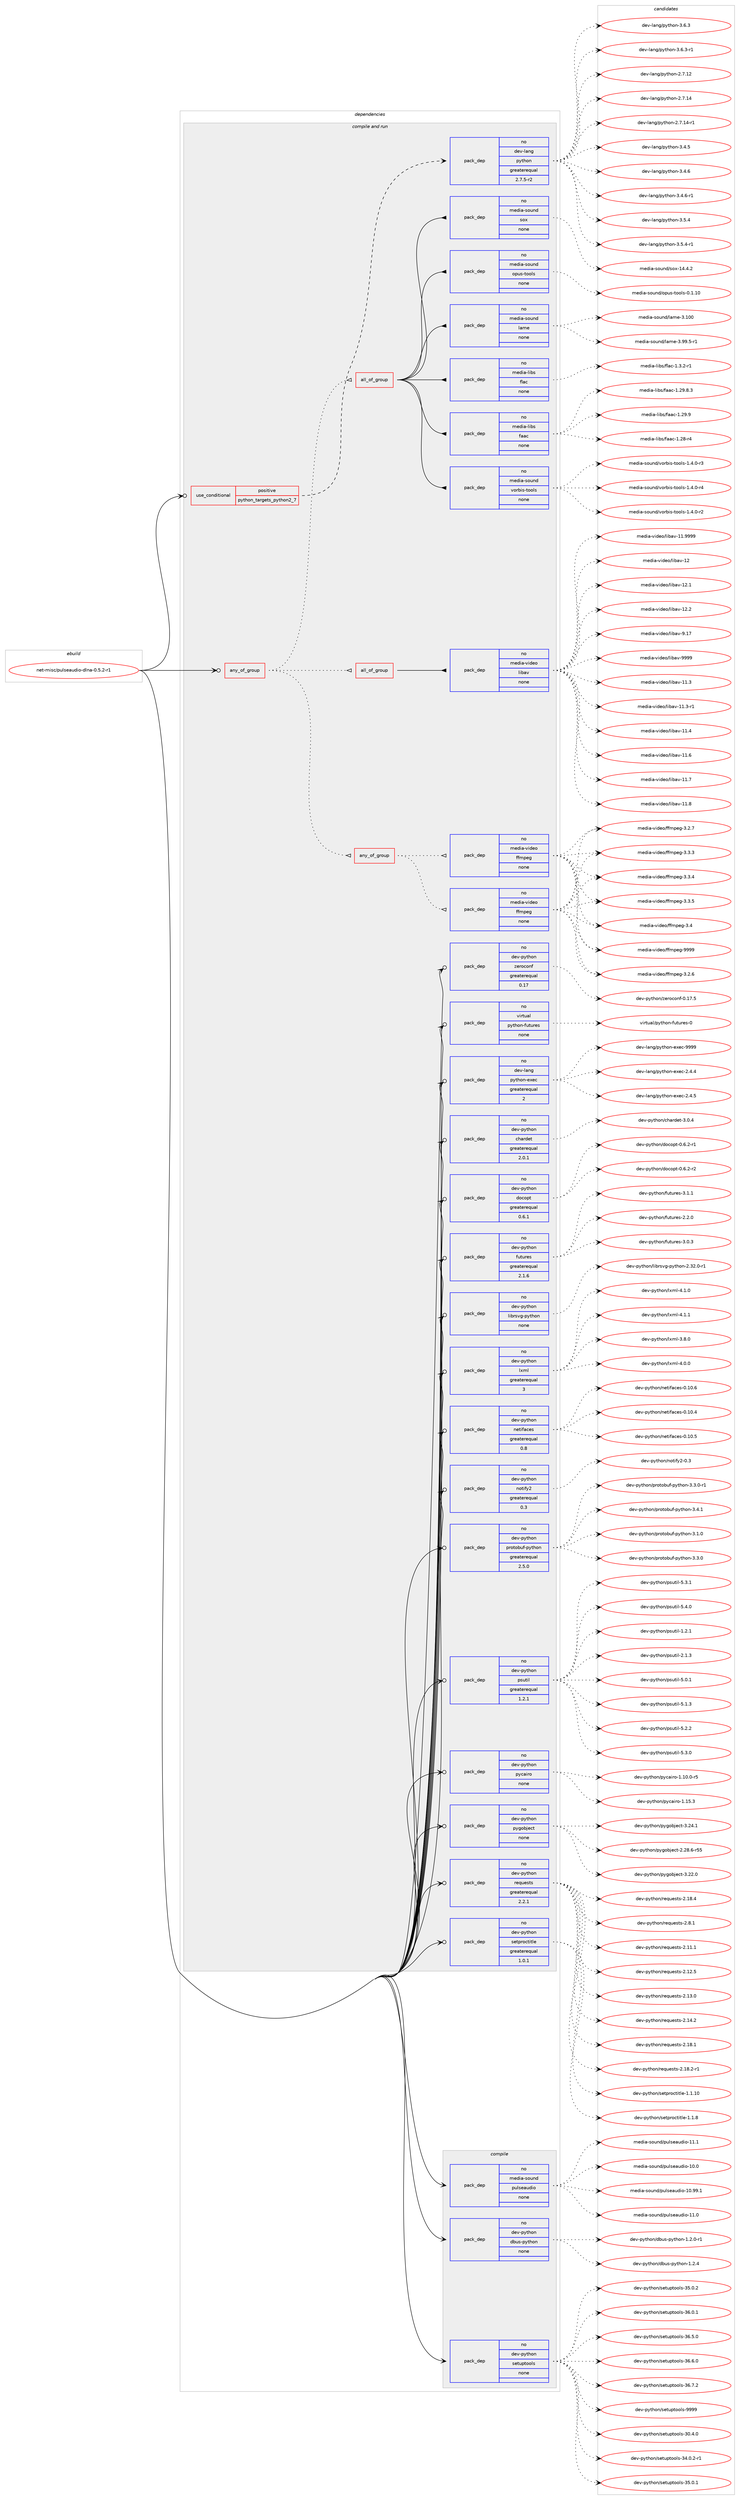digraph prolog {

# *************
# Graph options
# *************

newrank=true;
concentrate=true;
compound=true;
graph [rankdir=LR,fontname=Helvetica,fontsize=10,ranksep=1.5];#, ranksep=2.5, nodesep=0.2];
edge  [arrowhead=vee];
node  [fontname=Helvetica,fontsize=10];

# **********
# The ebuild
# **********

subgraph cluster_leftcol {
color=gray;
rank=same;
label=<<i>ebuild</i>>;
id [label="net-misc/pulseaudio-dlna-0.5.2-r1", color=red, width=4, href="../net-misc/pulseaudio-dlna-0.5.2-r1.svg"];
}

# ****************
# The dependencies
# ****************

subgraph cluster_midcol {
color=gray;
label=<<i>dependencies</i>>;
subgraph cluster_compile {
fillcolor="#eeeeee";
style=filled;
label=<<i>compile</i>>;
subgraph pack871 {
dependency1280 [label=<<TABLE BORDER="0" CELLBORDER="1" CELLSPACING="0" CELLPADDING="4" WIDTH="220"><TR><TD ROWSPAN="6" CELLPADDING="30">pack_dep</TD></TR><TR><TD WIDTH="110">no</TD></TR><TR><TD>dev-python</TD></TR><TR><TD>dbus-python</TD></TR><TR><TD>none</TD></TR><TR><TD></TD></TR></TABLE>>, shape=none, color=blue];
}
id:e -> dependency1280:w [weight=20,style="solid",arrowhead="vee"];
subgraph pack872 {
dependency1281 [label=<<TABLE BORDER="0" CELLBORDER="1" CELLSPACING="0" CELLPADDING="4" WIDTH="220"><TR><TD ROWSPAN="6" CELLPADDING="30">pack_dep</TD></TR><TR><TD WIDTH="110">no</TD></TR><TR><TD>dev-python</TD></TR><TR><TD>setuptools</TD></TR><TR><TD>none</TD></TR><TR><TD></TD></TR></TABLE>>, shape=none, color=blue];
}
id:e -> dependency1281:w [weight=20,style="solid",arrowhead="vee"];
subgraph pack873 {
dependency1282 [label=<<TABLE BORDER="0" CELLBORDER="1" CELLSPACING="0" CELLPADDING="4" WIDTH="220"><TR><TD ROWSPAN="6" CELLPADDING="30">pack_dep</TD></TR><TR><TD WIDTH="110">no</TD></TR><TR><TD>media-sound</TD></TR><TR><TD>pulseaudio</TD></TR><TR><TD>none</TD></TR><TR><TD></TD></TR></TABLE>>, shape=none, color=blue];
}
id:e -> dependency1282:w [weight=20,style="solid",arrowhead="vee"];
}
subgraph cluster_compileandrun {
fillcolor="#eeeeee";
style=filled;
label=<<i>compile and run</i>>;
subgraph any12 {
dependency1283 [label=<<TABLE BORDER="0" CELLBORDER="1" CELLSPACING="0" CELLPADDING="4"><TR><TD CELLPADDING="10">any_of_group</TD></TR></TABLE>>, shape=none, color=red];subgraph any13 {
dependency1284 [label=<<TABLE BORDER="0" CELLBORDER="1" CELLSPACING="0" CELLPADDING="4"><TR><TD CELLPADDING="10">any_of_group</TD></TR></TABLE>>, shape=none, color=red];subgraph pack874 {
dependency1285 [label=<<TABLE BORDER="0" CELLBORDER="1" CELLSPACING="0" CELLPADDING="4" WIDTH="220"><TR><TD ROWSPAN="6" CELLPADDING="30">pack_dep</TD></TR><TR><TD WIDTH="110">no</TD></TR><TR><TD>media-video</TD></TR><TR><TD>ffmpeg</TD></TR><TR><TD>none</TD></TR><TR><TD></TD></TR></TABLE>>, shape=none, color=blue];
}
dependency1284:e -> dependency1285:w [weight=20,style="dotted",arrowhead="oinv"];
subgraph pack875 {
dependency1286 [label=<<TABLE BORDER="0" CELLBORDER="1" CELLSPACING="0" CELLPADDING="4" WIDTH="220"><TR><TD ROWSPAN="6" CELLPADDING="30">pack_dep</TD></TR><TR><TD WIDTH="110">no</TD></TR><TR><TD>media-video</TD></TR><TR><TD>ffmpeg</TD></TR><TR><TD>none</TD></TR><TR><TD></TD></TR></TABLE>>, shape=none, color=blue];
}
dependency1284:e -> dependency1286:w [weight=20,style="dotted",arrowhead="oinv"];
}
dependency1283:e -> dependency1284:w [weight=20,style="dotted",arrowhead="oinv"];
subgraph all1 {
dependency1287 [label=<<TABLE BORDER="0" CELLBORDER="1" CELLSPACING="0" CELLPADDING="4"><TR><TD CELLPADDING="10">all_of_group</TD></TR></TABLE>>, shape=none, color=red];subgraph pack876 {
dependency1288 [label=<<TABLE BORDER="0" CELLBORDER="1" CELLSPACING="0" CELLPADDING="4" WIDTH="220"><TR><TD ROWSPAN="6" CELLPADDING="30">pack_dep</TD></TR><TR><TD WIDTH="110">no</TD></TR><TR><TD>media-video</TD></TR><TR><TD>libav</TD></TR><TR><TD>none</TD></TR><TR><TD></TD></TR></TABLE>>, shape=none, color=blue];
}
dependency1287:e -> dependency1288:w [weight=20,style="solid",arrowhead="inv"];
}
dependency1283:e -> dependency1287:w [weight=20,style="dotted",arrowhead="oinv"];
subgraph all2 {
dependency1289 [label=<<TABLE BORDER="0" CELLBORDER="1" CELLSPACING="0" CELLPADDING="4"><TR><TD CELLPADDING="10">all_of_group</TD></TR></TABLE>>, shape=none, color=red];subgraph pack877 {
dependency1290 [label=<<TABLE BORDER="0" CELLBORDER="1" CELLSPACING="0" CELLPADDING="4" WIDTH="220"><TR><TD ROWSPAN="6" CELLPADDING="30">pack_dep</TD></TR><TR><TD WIDTH="110">no</TD></TR><TR><TD>media-libs</TD></TR><TR><TD>faac</TD></TR><TR><TD>none</TD></TR><TR><TD></TD></TR></TABLE>>, shape=none, color=blue];
}
dependency1289:e -> dependency1290:w [weight=20,style="solid",arrowhead="inv"];
subgraph pack878 {
dependency1291 [label=<<TABLE BORDER="0" CELLBORDER="1" CELLSPACING="0" CELLPADDING="4" WIDTH="220"><TR><TD ROWSPAN="6" CELLPADDING="30">pack_dep</TD></TR><TR><TD WIDTH="110">no</TD></TR><TR><TD>media-libs</TD></TR><TR><TD>flac</TD></TR><TR><TD>none</TD></TR><TR><TD></TD></TR></TABLE>>, shape=none, color=blue];
}
dependency1289:e -> dependency1291:w [weight=20,style="solid",arrowhead="inv"];
subgraph pack879 {
dependency1292 [label=<<TABLE BORDER="0" CELLBORDER="1" CELLSPACING="0" CELLPADDING="4" WIDTH="220"><TR><TD ROWSPAN="6" CELLPADDING="30">pack_dep</TD></TR><TR><TD WIDTH="110">no</TD></TR><TR><TD>media-sound</TD></TR><TR><TD>lame</TD></TR><TR><TD>none</TD></TR><TR><TD></TD></TR></TABLE>>, shape=none, color=blue];
}
dependency1289:e -> dependency1292:w [weight=20,style="solid",arrowhead="inv"];
subgraph pack880 {
dependency1293 [label=<<TABLE BORDER="0" CELLBORDER="1" CELLSPACING="0" CELLPADDING="4" WIDTH="220"><TR><TD ROWSPAN="6" CELLPADDING="30">pack_dep</TD></TR><TR><TD WIDTH="110">no</TD></TR><TR><TD>media-sound</TD></TR><TR><TD>opus-tools</TD></TR><TR><TD>none</TD></TR><TR><TD></TD></TR></TABLE>>, shape=none, color=blue];
}
dependency1289:e -> dependency1293:w [weight=20,style="solid",arrowhead="inv"];
subgraph pack881 {
dependency1294 [label=<<TABLE BORDER="0" CELLBORDER="1" CELLSPACING="0" CELLPADDING="4" WIDTH="220"><TR><TD ROWSPAN="6" CELLPADDING="30">pack_dep</TD></TR><TR><TD WIDTH="110">no</TD></TR><TR><TD>media-sound</TD></TR><TR><TD>sox</TD></TR><TR><TD>none</TD></TR><TR><TD></TD></TR></TABLE>>, shape=none, color=blue];
}
dependency1289:e -> dependency1294:w [weight=20,style="solid",arrowhead="inv"];
subgraph pack882 {
dependency1295 [label=<<TABLE BORDER="0" CELLBORDER="1" CELLSPACING="0" CELLPADDING="4" WIDTH="220"><TR><TD ROWSPAN="6" CELLPADDING="30">pack_dep</TD></TR><TR><TD WIDTH="110">no</TD></TR><TR><TD>media-sound</TD></TR><TR><TD>vorbis-tools</TD></TR><TR><TD>none</TD></TR><TR><TD></TD></TR></TABLE>>, shape=none, color=blue];
}
dependency1289:e -> dependency1295:w [weight=20,style="solid",arrowhead="inv"];
}
dependency1283:e -> dependency1289:w [weight=20,style="dotted",arrowhead="oinv"];
}
id:e -> dependency1283:w [weight=20,style="solid",arrowhead="odotvee"];
subgraph cond399 {
dependency1296 [label=<<TABLE BORDER="0" CELLBORDER="1" CELLSPACING="0" CELLPADDING="4"><TR><TD ROWSPAN="3" CELLPADDING="10">use_conditional</TD></TR><TR><TD>positive</TD></TR><TR><TD>python_targets_python2_7</TD></TR></TABLE>>, shape=none, color=red];
subgraph pack883 {
dependency1297 [label=<<TABLE BORDER="0" CELLBORDER="1" CELLSPACING="0" CELLPADDING="4" WIDTH="220"><TR><TD ROWSPAN="6" CELLPADDING="30">pack_dep</TD></TR><TR><TD WIDTH="110">no</TD></TR><TR><TD>dev-lang</TD></TR><TR><TD>python</TD></TR><TR><TD>greaterequal</TD></TR><TR><TD>2.7.5-r2</TD></TR></TABLE>>, shape=none, color=blue];
}
dependency1296:e -> dependency1297:w [weight=20,style="dashed",arrowhead="vee"];
}
id:e -> dependency1296:w [weight=20,style="solid",arrowhead="odotvee"];
subgraph pack884 {
dependency1298 [label=<<TABLE BORDER="0" CELLBORDER="1" CELLSPACING="0" CELLPADDING="4" WIDTH="220"><TR><TD ROWSPAN="6" CELLPADDING="30">pack_dep</TD></TR><TR><TD WIDTH="110">no</TD></TR><TR><TD>dev-lang</TD></TR><TR><TD>python-exec</TD></TR><TR><TD>greaterequal</TD></TR><TR><TD>2</TD></TR></TABLE>>, shape=none, color=blue];
}
id:e -> dependency1298:w [weight=20,style="solid",arrowhead="odotvee"];
subgraph pack885 {
dependency1299 [label=<<TABLE BORDER="0" CELLBORDER="1" CELLSPACING="0" CELLPADDING="4" WIDTH="220"><TR><TD ROWSPAN="6" CELLPADDING="30">pack_dep</TD></TR><TR><TD WIDTH="110">no</TD></TR><TR><TD>dev-python</TD></TR><TR><TD>chardet</TD></TR><TR><TD>greaterequal</TD></TR><TR><TD>2.0.1</TD></TR></TABLE>>, shape=none, color=blue];
}
id:e -> dependency1299:w [weight=20,style="solid",arrowhead="odotvee"];
subgraph pack886 {
dependency1300 [label=<<TABLE BORDER="0" CELLBORDER="1" CELLSPACING="0" CELLPADDING="4" WIDTH="220"><TR><TD ROWSPAN="6" CELLPADDING="30">pack_dep</TD></TR><TR><TD WIDTH="110">no</TD></TR><TR><TD>dev-python</TD></TR><TR><TD>docopt</TD></TR><TR><TD>greaterequal</TD></TR><TR><TD>0.6.1</TD></TR></TABLE>>, shape=none, color=blue];
}
id:e -> dependency1300:w [weight=20,style="solid",arrowhead="odotvee"];
subgraph pack887 {
dependency1301 [label=<<TABLE BORDER="0" CELLBORDER="1" CELLSPACING="0" CELLPADDING="4" WIDTH="220"><TR><TD ROWSPAN="6" CELLPADDING="30">pack_dep</TD></TR><TR><TD WIDTH="110">no</TD></TR><TR><TD>dev-python</TD></TR><TR><TD>futures</TD></TR><TR><TD>greaterequal</TD></TR><TR><TD>2.1.6</TD></TR></TABLE>>, shape=none, color=blue];
}
id:e -> dependency1301:w [weight=20,style="solid",arrowhead="odotvee"];
subgraph pack888 {
dependency1302 [label=<<TABLE BORDER="0" CELLBORDER="1" CELLSPACING="0" CELLPADDING="4" WIDTH="220"><TR><TD ROWSPAN="6" CELLPADDING="30">pack_dep</TD></TR><TR><TD WIDTH="110">no</TD></TR><TR><TD>dev-python</TD></TR><TR><TD>librsvg-python</TD></TR><TR><TD>none</TD></TR><TR><TD></TD></TR></TABLE>>, shape=none, color=blue];
}
id:e -> dependency1302:w [weight=20,style="solid",arrowhead="odotvee"];
subgraph pack889 {
dependency1303 [label=<<TABLE BORDER="0" CELLBORDER="1" CELLSPACING="0" CELLPADDING="4" WIDTH="220"><TR><TD ROWSPAN="6" CELLPADDING="30">pack_dep</TD></TR><TR><TD WIDTH="110">no</TD></TR><TR><TD>dev-python</TD></TR><TR><TD>lxml</TD></TR><TR><TD>greaterequal</TD></TR><TR><TD>3</TD></TR></TABLE>>, shape=none, color=blue];
}
id:e -> dependency1303:w [weight=20,style="solid",arrowhead="odotvee"];
subgraph pack890 {
dependency1304 [label=<<TABLE BORDER="0" CELLBORDER="1" CELLSPACING="0" CELLPADDING="4" WIDTH="220"><TR><TD ROWSPAN="6" CELLPADDING="30">pack_dep</TD></TR><TR><TD WIDTH="110">no</TD></TR><TR><TD>dev-python</TD></TR><TR><TD>netifaces</TD></TR><TR><TD>greaterequal</TD></TR><TR><TD>0.8</TD></TR></TABLE>>, shape=none, color=blue];
}
id:e -> dependency1304:w [weight=20,style="solid",arrowhead="odotvee"];
subgraph pack891 {
dependency1305 [label=<<TABLE BORDER="0" CELLBORDER="1" CELLSPACING="0" CELLPADDING="4" WIDTH="220"><TR><TD ROWSPAN="6" CELLPADDING="30">pack_dep</TD></TR><TR><TD WIDTH="110">no</TD></TR><TR><TD>dev-python</TD></TR><TR><TD>notify2</TD></TR><TR><TD>greaterequal</TD></TR><TR><TD>0.3</TD></TR></TABLE>>, shape=none, color=blue];
}
id:e -> dependency1305:w [weight=20,style="solid",arrowhead="odotvee"];
subgraph pack892 {
dependency1306 [label=<<TABLE BORDER="0" CELLBORDER="1" CELLSPACING="0" CELLPADDING="4" WIDTH="220"><TR><TD ROWSPAN="6" CELLPADDING="30">pack_dep</TD></TR><TR><TD WIDTH="110">no</TD></TR><TR><TD>dev-python</TD></TR><TR><TD>protobuf-python</TD></TR><TR><TD>greaterequal</TD></TR><TR><TD>2.5.0</TD></TR></TABLE>>, shape=none, color=blue];
}
id:e -> dependency1306:w [weight=20,style="solid",arrowhead="odotvee"];
subgraph pack893 {
dependency1307 [label=<<TABLE BORDER="0" CELLBORDER="1" CELLSPACING="0" CELLPADDING="4" WIDTH="220"><TR><TD ROWSPAN="6" CELLPADDING="30">pack_dep</TD></TR><TR><TD WIDTH="110">no</TD></TR><TR><TD>dev-python</TD></TR><TR><TD>psutil</TD></TR><TR><TD>greaterequal</TD></TR><TR><TD>1.2.1</TD></TR></TABLE>>, shape=none, color=blue];
}
id:e -> dependency1307:w [weight=20,style="solid",arrowhead="odotvee"];
subgraph pack894 {
dependency1308 [label=<<TABLE BORDER="0" CELLBORDER="1" CELLSPACING="0" CELLPADDING="4" WIDTH="220"><TR><TD ROWSPAN="6" CELLPADDING="30">pack_dep</TD></TR><TR><TD WIDTH="110">no</TD></TR><TR><TD>dev-python</TD></TR><TR><TD>pycairo</TD></TR><TR><TD>none</TD></TR><TR><TD></TD></TR></TABLE>>, shape=none, color=blue];
}
id:e -> dependency1308:w [weight=20,style="solid",arrowhead="odotvee"];
subgraph pack895 {
dependency1309 [label=<<TABLE BORDER="0" CELLBORDER="1" CELLSPACING="0" CELLPADDING="4" WIDTH="220"><TR><TD ROWSPAN="6" CELLPADDING="30">pack_dep</TD></TR><TR><TD WIDTH="110">no</TD></TR><TR><TD>dev-python</TD></TR><TR><TD>pygobject</TD></TR><TR><TD>none</TD></TR><TR><TD></TD></TR></TABLE>>, shape=none, color=blue];
}
id:e -> dependency1309:w [weight=20,style="solid",arrowhead="odotvee"];
subgraph pack896 {
dependency1310 [label=<<TABLE BORDER="0" CELLBORDER="1" CELLSPACING="0" CELLPADDING="4" WIDTH="220"><TR><TD ROWSPAN="6" CELLPADDING="30">pack_dep</TD></TR><TR><TD WIDTH="110">no</TD></TR><TR><TD>dev-python</TD></TR><TR><TD>requests</TD></TR><TR><TD>greaterequal</TD></TR><TR><TD>2.2.1</TD></TR></TABLE>>, shape=none, color=blue];
}
id:e -> dependency1310:w [weight=20,style="solid",arrowhead="odotvee"];
subgraph pack897 {
dependency1311 [label=<<TABLE BORDER="0" CELLBORDER="1" CELLSPACING="0" CELLPADDING="4" WIDTH="220"><TR><TD ROWSPAN="6" CELLPADDING="30">pack_dep</TD></TR><TR><TD WIDTH="110">no</TD></TR><TR><TD>dev-python</TD></TR><TR><TD>setproctitle</TD></TR><TR><TD>greaterequal</TD></TR><TR><TD>1.0.1</TD></TR></TABLE>>, shape=none, color=blue];
}
id:e -> dependency1311:w [weight=20,style="solid",arrowhead="odotvee"];
subgraph pack898 {
dependency1312 [label=<<TABLE BORDER="0" CELLBORDER="1" CELLSPACING="0" CELLPADDING="4" WIDTH="220"><TR><TD ROWSPAN="6" CELLPADDING="30">pack_dep</TD></TR><TR><TD WIDTH="110">no</TD></TR><TR><TD>dev-python</TD></TR><TR><TD>zeroconf</TD></TR><TR><TD>greaterequal</TD></TR><TR><TD>0.17</TD></TR></TABLE>>, shape=none, color=blue];
}
id:e -> dependency1312:w [weight=20,style="solid",arrowhead="odotvee"];
subgraph pack899 {
dependency1313 [label=<<TABLE BORDER="0" CELLBORDER="1" CELLSPACING="0" CELLPADDING="4" WIDTH="220"><TR><TD ROWSPAN="6" CELLPADDING="30">pack_dep</TD></TR><TR><TD WIDTH="110">no</TD></TR><TR><TD>virtual</TD></TR><TR><TD>python-futures</TD></TR><TR><TD>none</TD></TR><TR><TD></TD></TR></TABLE>>, shape=none, color=blue];
}
id:e -> dependency1313:w [weight=20,style="solid",arrowhead="odotvee"];
}
subgraph cluster_run {
fillcolor="#eeeeee";
style=filled;
label=<<i>run</i>>;
}
}

# **************
# The candidates
# **************

subgraph cluster_choices {
rank=same;
color=gray;
label=<<i>candidates</i>>;

subgraph choice871 {
color=black;
nodesep=1;
choice100101118451121211161041111104710098117115451121211161041111104549465046484511449 [label="dev-python/dbus-python-1.2.0-r1", color=red, width=4,href="../dev-python/dbus-python-1.2.0-r1.svg"];
choice10010111845112121116104111110471009811711545112121116104111110454946504652 [label="dev-python/dbus-python-1.2.4", color=red, width=4,href="../dev-python/dbus-python-1.2.4.svg"];
dependency1280:e -> choice100101118451121211161041111104710098117115451121211161041111104549465046484511449:w [style=dotted,weight="100"];
dependency1280:e -> choice10010111845112121116104111110471009811711545112121116104111110454946504652:w [style=dotted,weight="100"];
}
subgraph choice872 {
color=black;
nodesep=1;
choice100101118451121211161041111104711510111611711211611111110811545514846524648 [label="dev-python/setuptools-30.4.0", color=red, width=4,href="../dev-python/setuptools-30.4.0.svg"];
choice1001011184511212111610411111047115101116117112116111111108115455152464846504511449 [label="dev-python/setuptools-34.0.2-r1", color=red, width=4,href="../dev-python/setuptools-34.0.2-r1.svg"];
choice100101118451121211161041111104711510111611711211611111110811545515346484649 [label="dev-python/setuptools-35.0.1", color=red, width=4,href="../dev-python/setuptools-35.0.1.svg"];
choice100101118451121211161041111104711510111611711211611111110811545515346484650 [label="dev-python/setuptools-35.0.2", color=red, width=4,href="../dev-python/setuptools-35.0.2.svg"];
choice100101118451121211161041111104711510111611711211611111110811545515446484649 [label="dev-python/setuptools-36.0.1", color=red, width=4,href="../dev-python/setuptools-36.0.1.svg"];
choice100101118451121211161041111104711510111611711211611111110811545515446534648 [label="dev-python/setuptools-36.5.0", color=red, width=4,href="../dev-python/setuptools-36.5.0.svg"];
choice100101118451121211161041111104711510111611711211611111110811545515446544648 [label="dev-python/setuptools-36.6.0", color=red, width=4,href="../dev-python/setuptools-36.6.0.svg"];
choice100101118451121211161041111104711510111611711211611111110811545515446554650 [label="dev-python/setuptools-36.7.2", color=red, width=4,href="../dev-python/setuptools-36.7.2.svg"];
choice10010111845112121116104111110471151011161171121161111111081154557575757 [label="dev-python/setuptools-9999", color=red, width=4,href="../dev-python/setuptools-9999.svg"];
dependency1281:e -> choice100101118451121211161041111104711510111611711211611111110811545514846524648:w [style=dotted,weight="100"];
dependency1281:e -> choice1001011184511212111610411111047115101116117112116111111108115455152464846504511449:w [style=dotted,weight="100"];
dependency1281:e -> choice100101118451121211161041111104711510111611711211611111110811545515346484649:w [style=dotted,weight="100"];
dependency1281:e -> choice100101118451121211161041111104711510111611711211611111110811545515346484650:w [style=dotted,weight="100"];
dependency1281:e -> choice100101118451121211161041111104711510111611711211611111110811545515446484649:w [style=dotted,weight="100"];
dependency1281:e -> choice100101118451121211161041111104711510111611711211611111110811545515446534648:w [style=dotted,weight="100"];
dependency1281:e -> choice100101118451121211161041111104711510111611711211611111110811545515446544648:w [style=dotted,weight="100"];
dependency1281:e -> choice100101118451121211161041111104711510111611711211611111110811545515446554650:w [style=dotted,weight="100"];
dependency1281:e -> choice10010111845112121116104111110471151011161171121161111111081154557575757:w [style=dotted,weight="100"];
}
subgraph choice873 {
color=black;
nodesep=1;
choice109101100105974511511111711010047112117108115101971171001051114549484648 [label="media-sound/pulseaudio-10.0", color=red, width=4,href="../media-sound/pulseaudio-10.0.svg"];
choice109101100105974511511111711010047112117108115101971171001051114549484657574649 [label="media-sound/pulseaudio-10.99.1", color=red, width=4,href="../media-sound/pulseaudio-10.99.1.svg"];
choice109101100105974511511111711010047112117108115101971171001051114549494648 [label="media-sound/pulseaudio-11.0", color=red, width=4,href="../media-sound/pulseaudio-11.0.svg"];
choice109101100105974511511111711010047112117108115101971171001051114549494649 [label="media-sound/pulseaudio-11.1", color=red, width=4,href="../media-sound/pulseaudio-11.1.svg"];
dependency1282:e -> choice109101100105974511511111711010047112117108115101971171001051114549484648:w [style=dotted,weight="100"];
dependency1282:e -> choice109101100105974511511111711010047112117108115101971171001051114549484657574649:w [style=dotted,weight="100"];
dependency1282:e -> choice109101100105974511511111711010047112117108115101971171001051114549494648:w [style=dotted,weight="100"];
dependency1282:e -> choice109101100105974511511111711010047112117108115101971171001051114549494649:w [style=dotted,weight="100"];
}
subgraph choice874 {
color=black;
nodesep=1;
choice109101100105974511810510010111147102102109112101103455146504654 [label="media-video/ffmpeg-3.2.6", color=red, width=4,href="../media-video/ffmpeg-3.2.6.svg"];
choice109101100105974511810510010111147102102109112101103455146504655 [label="media-video/ffmpeg-3.2.7", color=red, width=4,href="../media-video/ffmpeg-3.2.7.svg"];
choice109101100105974511810510010111147102102109112101103455146514651 [label="media-video/ffmpeg-3.3.3", color=red, width=4,href="../media-video/ffmpeg-3.3.3.svg"];
choice109101100105974511810510010111147102102109112101103455146514652 [label="media-video/ffmpeg-3.3.4", color=red, width=4,href="../media-video/ffmpeg-3.3.4.svg"];
choice109101100105974511810510010111147102102109112101103455146514653 [label="media-video/ffmpeg-3.3.5", color=red, width=4,href="../media-video/ffmpeg-3.3.5.svg"];
choice10910110010597451181051001011114710210210911210110345514652 [label="media-video/ffmpeg-3.4", color=red, width=4,href="../media-video/ffmpeg-3.4.svg"];
choice1091011001059745118105100101111471021021091121011034557575757 [label="media-video/ffmpeg-9999", color=red, width=4,href="../media-video/ffmpeg-9999.svg"];
dependency1285:e -> choice109101100105974511810510010111147102102109112101103455146504654:w [style=dotted,weight="100"];
dependency1285:e -> choice109101100105974511810510010111147102102109112101103455146504655:w [style=dotted,weight="100"];
dependency1285:e -> choice109101100105974511810510010111147102102109112101103455146514651:w [style=dotted,weight="100"];
dependency1285:e -> choice109101100105974511810510010111147102102109112101103455146514652:w [style=dotted,weight="100"];
dependency1285:e -> choice109101100105974511810510010111147102102109112101103455146514653:w [style=dotted,weight="100"];
dependency1285:e -> choice10910110010597451181051001011114710210210911210110345514652:w [style=dotted,weight="100"];
dependency1285:e -> choice1091011001059745118105100101111471021021091121011034557575757:w [style=dotted,weight="100"];
}
subgraph choice875 {
color=black;
nodesep=1;
choice109101100105974511810510010111147102102109112101103455146504654 [label="media-video/ffmpeg-3.2.6", color=red, width=4,href="../media-video/ffmpeg-3.2.6.svg"];
choice109101100105974511810510010111147102102109112101103455146504655 [label="media-video/ffmpeg-3.2.7", color=red, width=4,href="../media-video/ffmpeg-3.2.7.svg"];
choice109101100105974511810510010111147102102109112101103455146514651 [label="media-video/ffmpeg-3.3.3", color=red, width=4,href="../media-video/ffmpeg-3.3.3.svg"];
choice109101100105974511810510010111147102102109112101103455146514652 [label="media-video/ffmpeg-3.3.4", color=red, width=4,href="../media-video/ffmpeg-3.3.4.svg"];
choice109101100105974511810510010111147102102109112101103455146514653 [label="media-video/ffmpeg-3.3.5", color=red, width=4,href="../media-video/ffmpeg-3.3.5.svg"];
choice10910110010597451181051001011114710210210911210110345514652 [label="media-video/ffmpeg-3.4", color=red, width=4,href="../media-video/ffmpeg-3.4.svg"];
choice1091011001059745118105100101111471021021091121011034557575757 [label="media-video/ffmpeg-9999", color=red, width=4,href="../media-video/ffmpeg-9999.svg"];
dependency1286:e -> choice109101100105974511810510010111147102102109112101103455146504654:w [style=dotted,weight="100"];
dependency1286:e -> choice109101100105974511810510010111147102102109112101103455146504655:w [style=dotted,weight="100"];
dependency1286:e -> choice109101100105974511810510010111147102102109112101103455146514651:w [style=dotted,weight="100"];
dependency1286:e -> choice109101100105974511810510010111147102102109112101103455146514652:w [style=dotted,weight="100"];
dependency1286:e -> choice109101100105974511810510010111147102102109112101103455146514653:w [style=dotted,weight="100"];
dependency1286:e -> choice10910110010597451181051001011114710210210911210110345514652:w [style=dotted,weight="100"];
dependency1286:e -> choice1091011001059745118105100101111471021021091121011034557575757:w [style=dotted,weight="100"];
}
subgraph choice876 {
color=black;
nodesep=1;
choice10910110010597451181051001011114710810598971184549494651 [label="media-video/libav-11.3", color=red, width=4,href="../media-video/libav-11.3.svg"];
choice109101100105974511810510010111147108105989711845494946514511449 [label="media-video/libav-11.3-r1", color=red, width=4,href="../media-video/libav-11.3-r1.svg"];
choice10910110010597451181051001011114710810598971184549494652 [label="media-video/libav-11.4", color=red, width=4,href="../media-video/libav-11.4.svg"];
choice10910110010597451181051001011114710810598971184549494654 [label="media-video/libav-11.6", color=red, width=4,href="../media-video/libav-11.6.svg"];
choice10910110010597451181051001011114710810598971184549494655 [label="media-video/libav-11.7", color=red, width=4,href="../media-video/libav-11.7.svg"];
choice10910110010597451181051001011114710810598971184549494656 [label="media-video/libav-11.8", color=red, width=4,href="../media-video/libav-11.8.svg"];
choice10910110010597451181051001011114710810598971184549494657575757 [label="media-video/libav-11.9999", color=red, width=4,href="../media-video/libav-11.9999.svg"];
choice1091011001059745118105100101111471081059897118454950 [label="media-video/libav-12", color=red, width=4,href="../media-video/libav-12.svg"];
choice10910110010597451181051001011114710810598971184549504649 [label="media-video/libav-12.1", color=red, width=4,href="../media-video/libav-12.1.svg"];
choice10910110010597451181051001011114710810598971184549504650 [label="media-video/libav-12.2", color=red, width=4,href="../media-video/libav-12.2.svg"];
choice10910110010597451181051001011114710810598971184557464955 [label="media-video/libav-9.17", color=red, width=4,href="../media-video/libav-9.17.svg"];
choice10910110010597451181051001011114710810598971184557575757 [label="media-video/libav-9999", color=red, width=4,href="../media-video/libav-9999.svg"];
dependency1288:e -> choice10910110010597451181051001011114710810598971184549494651:w [style=dotted,weight="100"];
dependency1288:e -> choice109101100105974511810510010111147108105989711845494946514511449:w [style=dotted,weight="100"];
dependency1288:e -> choice10910110010597451181051001011114710810598971184549494652:w [style=dotted,weight="100"];
dependency1288:e -> choice10910110010597451181051001011114710810598971184549494654:w [style=dotted,weight="100"];
dependency1288:e -> choice10910110010597451181051001011114710810598971184549494655:w [style=dotted,weight="100"];
dependency1288:e -> choice10910110010597451181051001011114710810598971184549494656:w [style=dotted,weight="100"];
dependency1288:e -> choice10910110010597451181051001011114710810598971184549494657575757:w [style=dotted,weight="100"];
dependency1288:e -> choice1091011001059745118105100101111471081059897118454950:w [style=dotted,weight="100"];
dependency1288:e -> choice10910110010597451181051001011114710810598971184549504649:w [style=dotted,weight="100"];
dependency1288:e -> choice10910110010597451181051001011114710810598971184549504650:w [style=dotted,weight="100"];
dependency1288:e -> choice10910110010597451181051001011114710810598971184557464955:w [style=dotted,weight="100"];
dependency1288:e -> choice10910110010597451181051001011114710810598971184557575757:w [style=dotted,weight="100"];
}
subgraph choice877 {
color=black;
nodesep=1;
choice1091011001059745108105981154710297979945494650564511452 [label="media-libs/faac-1.28-r4", color=red, width=4,href="../media-libs/faac-1.28-r4.svg"];
choice10910110010597451081059811547102979799454946505746564651 [label="media-libs/faac-1.29.8.3", color=red, width=4,href="../media-libs/faac-1.29.8.3.svg"];
choice1091011001059745108105981154710297979945494650574657 [label="media-libs/faac-1.29.9", color=red, width=4,href="../media-libs/faac-1.29.9.svg"];
dependency1290:e -> choice1091011001059745108105981154710297979945494650564511452:w [style=dotted,weight="100"];
dependency1290:e -> choice10910110010597451081059811547102979799454946505746564651:w [style=dotted,weight="100"];
dependency1290:e -> choice1091011001059745108105981154710297979945494650574657:w [style=dotted,weight="100"];
}
subgraph choice878 {
color=black;
nodesep=1;
choice1091011001059745108105981154710210897994549465146504511449 [label="media-libs/flac-1.3.2-r1", color=red, width=4,href="../media-libs/flac-1.3.2-r1.svg"];
dependency1291:e -> choice1091011001059745108105981154710210897994549465146504511449:w [style=dotted,weight="100"];
}
subgraph choice879 {
color=black;
nodesep=1;
choice10910110010597451151111171101004710897109101455146494848 [label="media-sound/lame-3.100", color=red, width=4,href="../media-sound/lame-3.100.svg"];
choice10910110010597451151111171101004710897109101455146575746534511449 [label="media-sound/lame-3.99.5-r1", color=red, width=4,href="../media-sound/lame-3.99.5-r1.svg"];
dependency1292:e -> choice10910110010597451151111171101004710897109101455146494848:w [style=dotted,weight="100"];
dependency1292:e -> choice10910110010597451151111171101004710897109101455146575746534511449:w [style=dotted,weight="100"];
}
subgraph choice880 {
color=black;
nodesep=1;
choice1091011001059745115111117110100471111121171154511611111110811545484649464948 [label="media-sound/opus-tools-0.1.10", color=red, width=4,href="../media-sound/opus-tools-0.1.10.svg"];
dependency1293:e -> choice1091011001059745115111117110100471111121171154511611111110811545484649464948:w [style=dotted,weight="100"];
}
subgraph choice881 {
color=black;
nodesep=1;
choice10910110010597451151111171101004711511112045495246524650 [label="media-sound/sox-14.4.2", color=red, width=4,href="../media-sound/sox-14.4.2.svg"];
dependency1294:e -> choice10910110010597451151111171101004711511112045495246524650:w [style=dotted,weight="100"];
}
subgraph choice882 {
color=black;
nodesep=1;
choice10910110010597451151111171101004711811111498105115451161111111081154549465246484511450 [label="media-sound/vorbis-tools-1.4.0-r2", color=red, width=4,href="../media-sound/vorbis-tools-1.4.0-r2.svg"];
choice10910110010597451151111171101004711811111498105115451161111111081154549465246484511451 [label="media-sound/vorbis-tools-1.4.0-r3", color=red, width=4,href="../media-sound/vorbis-tools-1.4.0-r3.svg"];
choice10910110010597451151111171101004711811111498105115451161111111081154549465246484511452 [label="media-sound/vorbis-tools-1.4.0-r4", color=red, width=4,href="../media-sound/vorbis-tools-1.4.0-r4.svg"];
dependency1295:e -> choice10910110010597451151111171101004711811111498105115451161111111081154549465246484511450:w [style=dotted,weight="100"];
dependency1295:e -> choice10910110010597451151111171101004711811111498105115451161111111081154549465246484511451:w [style=dotted,weight="100"];
dependency1295:e -> choice10910110010597451151111171101004711811111498105115451161111111081154549465246484511452:w [style=dotted,weight="100"];
}
subgraph choice883 {
color=black;
nodesep=1;
choice10010111845108971101034711212111610411111045504655464950 [label="dev-lang/python-2.7.12", color=red, width=4,href="../dev-lang/python-2.7.12.svg"];
choice10010111845108971101034711212111610411111045504655464952 [label="dev-lang/python-2.7.14", color=red, width=4,href="../dev-lang/python-2.7.14.svg"];
choice100101118451089711010347112121116104111110455046554649524511449 [label="dev-lang/python-2.7.14-r1", color=red, width=4,href="../dev-lang/python-2.7.14-r1.svg"];
choice100101118451089711010347112121116104111110455146524653 [label="dev-lang/python-3.4.5", color=red, width=4,href="../dev-lang/python-3.4.5.svg"];
choice100101118451089711010347112121116104111110455146524654 [label="dev-lang/python-3.4.6", color=red, width=4,href="../dev-lang/python-3.4.6.svg"];
choice1001011184510897110103471121211161041111104551465246544511449 [label="dev-lang/python-3.4.6-r1", color=red, width=4,href="../dev-lang/python-3.4.6-r1.svg"];
choice100101118451089711010347112121116104111110455146534652 [label="dev-lang/python-3.5.4", color=red, width=4,href="../dev-lang/python-3.5.4.svg"];
choice1001011184510897110103471121211161041111104551465346524511449 [label="dev-lang/python-3.5.4-r1", color=red, width=4,href="../dev-lang/python-3.5.4-r1.svg"];
choice100101118451089711010347112121116104111110455146544651 [label="dev-lang/python-3.6.3", color=red, width=4,href="../dev-lang/python-3.6.3.svg"];
choice1001011184510897110103471121211161041111104551465446514511449 [label="dev-lang/python-3.6.3-r1", color=red, width=4,href="../dev-lang/python-3.6.3-r1.svg"];
dependency1297:e -> choice10010111845108971101034711212111610411111045504655464950:w [style=dotted,weight="100"];
dependency1297:e -> choice10010111845108971101034711212111610411111045504655464952:w [style=dotted,weight="100"];
dependency1297:e -> choice100101118451089711010347112121116104111110455046554649524511449:w [style=dotted,weight="100"];
dependency1297:e -> choice100101118451089711010347112121116104111110455146524653:w [style=dotted,weight="100"];
dependency1297:e -> choice100101118451089711010347112121116104111110455146524654:w [style=dotted,weight="100"];
dependency1297:e -> choice1001011184510897110103471121211161041111104551465246544511449:w [style=dotted,weight="100"];
dependency1297:e -> choice100101118451089711010347112121116104111110455146534652:w [style=dotted,weight="100"];
dependency1297:e -> choice1001011184510897110103471121211161041111104551465346524511449:w [style=dotted,weight="100"];
dependency1297:e -> choice100101118451089711010347112121116104111110455146544651:w [style=dotted,weight="100"];
dependency1297:e -> choice1001011184510897110103471121211161041111104551465446514511449:w [style=dotted,weight="100"];
}
subgraph choice884 {
color=black;
nodesep=1;
choice1001011184510897110103471121211161041111104510112010199455046524652 [label="dev-lang/python-exec-2.4.4", color=red, width=4,href="../dev-lang/python-exec-2.4.4.svg"];
choice1001011184510897110103471121211161041111104510112010199455046524653 [label="dev-lang/python-exec-2.4.5", color=red, width=4,href="../dev-lang/python-exec-2.4.5.svg"];
choice10010111845108971101034711212111610411111045101120101994557575757 [label="dev-lang/python-exec-9999", color=red, width=4,href="../dev-lang/python-exec-9999.svg"];
dependency1298:e -> choice1001011184510897110103471121211161041111104510112010199455046524652:w [style=dotted,weight="100"];
dependency1298:e -> choice1001011184510897110103471121211161041111104510112010199455046524653:w [style=dotted,weight="100"];
dependency1298:e -> choice10010111845108971101034711212111610411111045101120101994557575757:w [style=dotted,weight="100"];
}
subgraph choice885 {
color=black;
nodesep=1;
choice10010111845112121116104111110479910497114100101116455146484652 [label="dev-python/chardet-3.0.4", color=red, width=4,href="../dev-python/chardet-3.0.4.svg"];
dependency1299:e -> choice10010111845112121116104111110479910497114100101116455146484652:w [style=dotted,weight="100"];
}
subgraph choice886 {
color=black;
nodesep=1;
choice1001011184511212111610411111047100111991111121164548465446504511449 [label="dev-python/docopt-0.6.2-r1", color=red, width=4,href="../dev-python/docopt-0.6.2-r1.svg"];
choice1001011184511212111610411111047100111991111121164548465446504511450 [label="dev-python/docopt-0.6.2-r2", color=red, width=4,href="../dev-python/docopt-0.6.2-r2.svg"];
dependency1300:e -> choice1001011184511212111610411111047100111991111121164548465446504511449:w [style=dotted,weight="100"];
dependency1300:e -> choice1001011184511212111610411111047100111991111121164548465446504511450:w [style=dotted,weight="100"];
}
subgraph choice887 {
color=black;
nodesep=1;
choice1001011184511212111610411111047102117116117114101115455046504648 [label="dev-python/futures-2.2.0", color=red, width=4,href="../dev-python/futures-2.2.0.svg"];
choice1001011184511212111610411111047102117116117114101115455146484651 [label="dev-python/futures-3.0.3", color=red, width=4,href="../dev-python/futures-3.0.3.svg"];
choice1001011184511212111610411111047102117116117114101115455146494649 [label="dev-python/futures-3.1.1", color=red, width=4,href="../dev-python/futures-3.1.1.svg"];
dependency1301:e -> choice1001011184511212111610411111047102117116117114101115455046504648:w [style=dotted,weight="100"];
dependency1301:e -> choice1001011184511212111610411111047102117116117114101115455146484651:w [style=dotted,weight="100"];
dependency1301:e -> choice1001011184511212111610411111047102117116117114101115455146494649:w [style=dotted,weight="100"];
}
subgraph choice888 {
color=black;
nodesep=1;
choice10010111845112121116104111110471081059811411511810345112121116104111110455046515046484511449 [label="dev-python/librsvg-python-2.32.0-r1", color=red, width=4,href="../dev-python/librsvg-python-2.32.0-r1.svg"];
dependency1302:e -> choice10010111845112121116104111110471081059811411511810345112121116104111110455046515046484511449:w [style=dotted,weight="100"];
}
subgraph choice889 {
color=black;
nodesep=1;
choice1001011184511212111610411111047108120109108455146564648 [label="dev-python/lxml-3.8.0", color=red, width=4,href="../dev-python/lxml-3.8.0.svg"];
choice1001011184511212111610411111047108120109108455246484648 [label="dev-python/lxml-4.0.0", color=red, width=4,href="../dev-python/lxml-4.0.0.svg"];
choice1001011184511212111610411111047108120109108455246494648 [label="dev-python/lxml-4.1.0", color=red, width=4,href="../dev-python/lxml-4.1.0.svg"];
choice1001011184511212111610411111047108120109108455246494649 [label="dev-python/lxml-4.1.1", color=red, width=4,href="../dev-python/lxml-4.1.1.svg"];
dependency1303:e -> choice1001011184511212111610411111047108120109108455146564648:w [style=dotted,weight="100"];
dependency1303:e -> choice1001011184511212111610411111047108120109108455246484648:w [style=dotted,weight="100"];
dependency1303:e -> choice1001011184511212111610411111047108120109108455246494648:w [style=dotted,weight="100"];
dependency1303:e -> choice1001011184511212111610411111047108120109108455246494649:w [style=dotted,weight="100"];
}
subgraph choice890 {
color=black;
nodesep=1;
choice1001011184511212111610411111047110101116105102979910111545484649484652 [label="dev-python/netifaces-0.10.4", color=red, width=4,href="../dev-python/netifaces-0.10.4.svg"];
choice1001011184511212111610411111047110101116105102979910111545484649484653 [label="dev-python/netifaces-0.10.5", color=red, width=4,href="../dev-python/netifaces-0.10.5.svg"];
choice1001011184511212111610411111047110101116105102979910111545484649484654 [label="dev-python/netifaces-0.10.6", color=red, width=4,href="../dev-python/netifaces-0.10.6.svg"];
dependency1304:e -> choice1001011184511212111610411111047110101116105102979910111545484649484652:w [style=dotted,weight="100"];
dependency1304:e -> choice1001011184511212111610411111047110101116105102979910111545484649484653:w [style=dotted,weight="100"];
dependency1304:e -> choice1001011184511212111610411111047110101116105102979910111545484649484654:w [style=dotted,weight="100"];
}
subgraph choice891 {
color=black;
nodesep=1;
choice10010111845112121116104111110471101111161051021215045484651 [label="dev-python/notify2-0.3", color=red, width=4,href="../dev-python/notify2-0.3.svg"];
dependency1305:e -> choice10010111845112121116104111110471101111161051021215045484651:w [style=dotted,weight="100"];
}
subgraph choice892 {
color=black;
nodesep=1;
choice10010111845112121116104111110471121141111161119811710245112121116104111110455146494648 [label="dev-python/protobuf-python-3.1.0", color=red, width=4,href="../dev-python/protobuf-python-3.1.0.svg"];
choice10010111845112121116104111110471121141111161119811710245112121116104111110455146514648 [label="dev-python/protobuf-python-3.3.0", color=red, width=4,href="../dev-python/protobuf-python-3.3.0.svg"];
choice100101118451121211161041111104711211411111611198117102451121211161041111104551465146484511449 [label="dev-python/protobuf-python-3.3.0-r1", color=red, width=4,href="../dev-python/protobuf-python-3.3.0-r1.svg"];
choice10010111845112121116104111110471121141111161119811710245112121116104111110455146524649 [label="dev-python/protobuf-python-3.4.1", color=red, width=4,href="../dev-python/protobuf-python-3.4.1.svg"];
dependency1306:e -> choice10010111845112121116104111110471121141111161119811710245112121116104111110455146494648:w [style=dotted,weight="100"];
dependency1306:e -> choice10010111845112121116104111110471121141111161119811710245112121116104111110455146514648:w [style=dotted,weight="100"];
dependency1306:e -> choice100101118451121211161041111104711211411111611198117102451121211161041111104551465146484511449:w [style=dotted,weight="100"];
dependency1306:e -> choice10010111845112121116104111110471121141111161119811710245112121116104111110455146524649:w [style=dotted,weight="100"];
}
subgraph choice893 {
color=black;
nodesep=1;
choice1001011184511212111610411111047112115117116105108454946504649 [label="dev-python/psutil-1.2.1", color=red, width=4,href="../dev-python/psutil-1.2.1.svg"];
choice1001011184511212111610411111047112115117116105108455046494651 [label="dev-python/psutil-2.1.3", color=red, width=4,href="../dev-python/psutil-2.1.3.svg"];
choice1001011184511212111610411111047112115117116105108455346484649 [label="dev-python/psutil-5.0.1", color=red, width=4,href="../dev-python/psutil-5.0.1.svg"];
choice1001011184511212111610411111047112115117116105108455346494651 [label="dev-python/psutil-5.1.3", color=red, width=4,href="../dev-python/psutil-5.1.3.svg"];
choice1001011184511212111610411111047112115117116105108455346504650 [label="dev-python/psutil-5.2.2", color=red, width=4,href="../dev-python/psutil-5.2.2.svg"];
choice1001011184511212111610411111047112115117116105108455346514648 [label="dev-python/psutil-5.3.0", color=red, width=4,href="../dev-python/psutil-5.3.0.svg"];
choice1001011184511212111610411111047112115117116105108455346514649 [label="dev-python/psutil-5.3.1", color=red, width=4,href="../dev-python/psutil-5.3.1.svg"];
choice1001011184511212111610411111047112115117116105108455346524648 [label="dev-python/psutil-5.4.0", color=red, width=4,href="../dev-python/psutil-5.4.0.svg"];
dependency1307:e -> choice1001011184511212111610411111047112115117116105108454946504649:w [style=dotted,weight="100"];
dependency1307:e -> choice1001011184511212111610411111047112115117116105108455046494651:w [style=dotted,weight="100"];
dependency1307:e -> choice1001011184511212111610411111047112115117116105108455346484649:w [style=dotted,weight="100"];
dependency1307:e -> choice1001011184511212111610411111047112115117116105108455346494651:w [style=dotted,weight="100"];
dependency1307:e -> choice1001011184511212111610411111047112115117116105108455346504650:w [style=dotted,weight="100"];
dependency1307:e -> choice1001011184511212111610411111047112115117116105108455346514648:w [style=dotted,weight="100"];
dependency1307:e -> choice1001011184511212111610411111047112115117116105108455346514649:w [style=dotted,weight="100"];
dependency1307:e -> choice1001011184511212111610411111047112115117116105108455346524648:w [style=dotted,weight="100"];
}
subgraph choice894 {
color=black;
nodesep=1;
choice10010111845112121116104111110471121219997105114111454946494846484511453 [label="dev-python/pycairo-1.10.0-r5", color=red, width=4,href="../dev-python/pycairo-1.10.0-r5.svg"];
choice1001011184511212111610411111047112121999710511411145494649534651 [label="dev-python/pycairo-1.15.3", color=red, width=4,href="../dev-python/pycairo-1.15.3.svg"];
dependency1308:e -> choice10010111845112121116104111110471121219997105114111454946494846484511453:w [style=dotted,weight="100"];
dependency1308:e -> choice1001011184511212111610411111047112121999710511411145494649534651:w [style=dotted,weight="100"];
}
subgraph choice895 {
color=black;
nodesep=1;
choice1001011184511212111610411111047112121103111981061019911645504650564654451145353 [label="dev-python/pygobject-2.28.6-r55", color=red, width=4,href="../dev-python/pygobject-2.28.6-r55.svg"];
choice1001011184511212111610411111047112121103111981061019911645514650504648 [label="dev-python/pygobject-3.22.0", color=red, width=4,href="../dev-python/pygobject-3.22.0.svg"];
choice1001011184511212111610411111047112121103111981061019911645514650524649 [label="dev-python/pygobject-3.24.1", color=red, width=4,href="../dev-python/pygobject-3.24.1.svg"];
dependency1309:e -> choice1001011184511212111610411111047112121103111981061019911645504650564654451145353:w [style=dotted,weight="100"];
dependency1309:e -> choice1001011184511212111610411111047112121103111981061019911645514650504648:w [style=dotted,weight="100"];
dependency1309:e -> choice1001011184511212111610411111047112121103111981061019911645514650524649:w [style=dotted,weight="100"];
}
subgraph choice896 {
color=black;
nodesep=1;
choice100101118451121211161041111104711410111311710111511611545504649494649 [label="dev-python/requests-2.11.1", color=red, width=4,href="../dev-python/requests-2.11.1.svg"];
choice100101118451121211161041111104711410111311710111511611545504649504653 [label="dev-python/requests-2.12.5", color=red, width=4,href="../dev-python/requests-2.12.5.svg"];
choice100101118451121211161041111104711410111311710111511611545504649514648 [label="dev-python/requests-2.13.0", color=red, width=4,href="../dev-python/requests-2.13.0.svg"];
choice100101118451121211161041111104711410111311710111511611545504649524650 [label="dev-python/requests-2.14.2", color=red, width=4,href="../dev-python/requests-2.14.2.svg"];
choice100101118451121211161041111104711410111311710111511611545504649564649 [label="dev-python/requests-2.18.1", color=red, width=4,href="../dev-python/requests-2.18.1.svg"];
choice1001011184511212111610411111047114101113117101115116115455046495646504511449 [label="dev-python/requests-2.18.2-r1", color=red, width=4,href="../dev-python/requests-2.18.2-r1.svg"];
choice100101118451121211161041111104711410111311710111511611545504649564652 [label="dev-python/requests-2.18.4", color=red, width=4,href="../dev-python/requests-2.18.4.svg"];
choice1001011184511212111610411111047114101113117101115116115455046564649 [label="dev-python/requests-2.8.1", color=red, width=4,href="../dev-python/requests-2.8.1.svg"];
dependency1310:e -> choice100101118451121211161041111104711410111311710111511611545504649494649:w [style=dotted,weight="100"];
dependency1310:e -> choice100101118451121211161041111104711410111311710111511611545504649504653:w [style=dotted,weight="100"];
dependency1310:e -> choice100101118451121211161041111104711410111311710111511611545504649514648:w [style=dotted,weight="100"];
dependency1310:e -> choice100101118451121211161041111104711410111311710111511611545504649524650:w [style=dotted,weight="100"];
dependency1310:e -> choice100101118451121211161041111104711410111311710111511611545504649564649:w [style=dotted,weight="100"];
dependency1310:e -> choice1001011184511212111610411111047114101113117101115116115455046495646504511449:w [style=dotted,weight="100"];
dependency1310:e -> choice100101118451121211161041111104711410111311710111511611545504649564652:w [style=dotted,weight="100"];
dependency1310:e -> choice1001011184511212111610411111047114101113117101115116115455046564649:w [style=dotted,weight="100"];
}
subgraph choice897 {
color=black;
nodesep=1;
choice10010111845112121116104111110471151011161121141119911610511610810145494649464948 [label="dev-python/setproctitle-1.1.10", color=red, width=4,href="../dev-python/setproctitle-1.1.10.svg"];
choice100101118451121211161041111104711510111611211411199116105116108101454946494656 [label="dev-python/setproctitle-1.1.8", color=red, width=4,href="../dev-python/setproctitle-1.1.8.svg"];
dependency1311:e -> choice10010111845112121116104111110471151011161121141119911610511610810145494649464948:w [style=dotted,weight="100"];
dependency1311:e -> choice100101118451121211161041111104711510111611211411199116105116108101454946494656:w [style=dotted,weight="100"];
}
subgraph choice898 {
color=black;
nodesep=1;
choice10010111845112121116104111110471221011141119911111010245484649554653 [label="dev-python/zeroconf-0.17.5", color=red, width=4,href="../dev-python/zeroconf-0.17.5.svg"];
dependency1312:e -> choice10010111845112121116104111110471221011141119911111010245484649554653:w [style=dotted,weight="100"];
}
subgraph choice899 {
color=black;
nodesep=1;
choice1181051141161179710847112121116104111110451021171161171141011154548 [label="virtual/python-futures-0", color=red, width=4,href="../virtual/python-futures-0.svg"];
dependency1313:e -> choice1181051141161179710847112121116104111110451021171161171141011154548:w [style=dotted,weight="100"];
}
}

}
